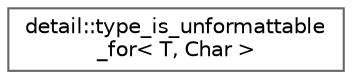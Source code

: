 digraph "类继承关系图"
{
 // LATEX_PDF_SIZE
  bgcolor="transparent";
  edge [fontname=Helvetica,fontsize=10,labelfontname=Helvetica,labelfontsize=10];
  node [fontname=Helvetica,fontsize=10,shape=box,height=0.2,width=0.4];
  rankdir="LR";
  Node0 [id="Node000000",label="detail::type_is_unformattable\l_for\< T, Char \>",height=0.2,width=0.4,color="grey40", fillcolor="white", style="filled",URL="$structdetail_1_1type__is__unformattable__for.html",tooltip=" "];
}
